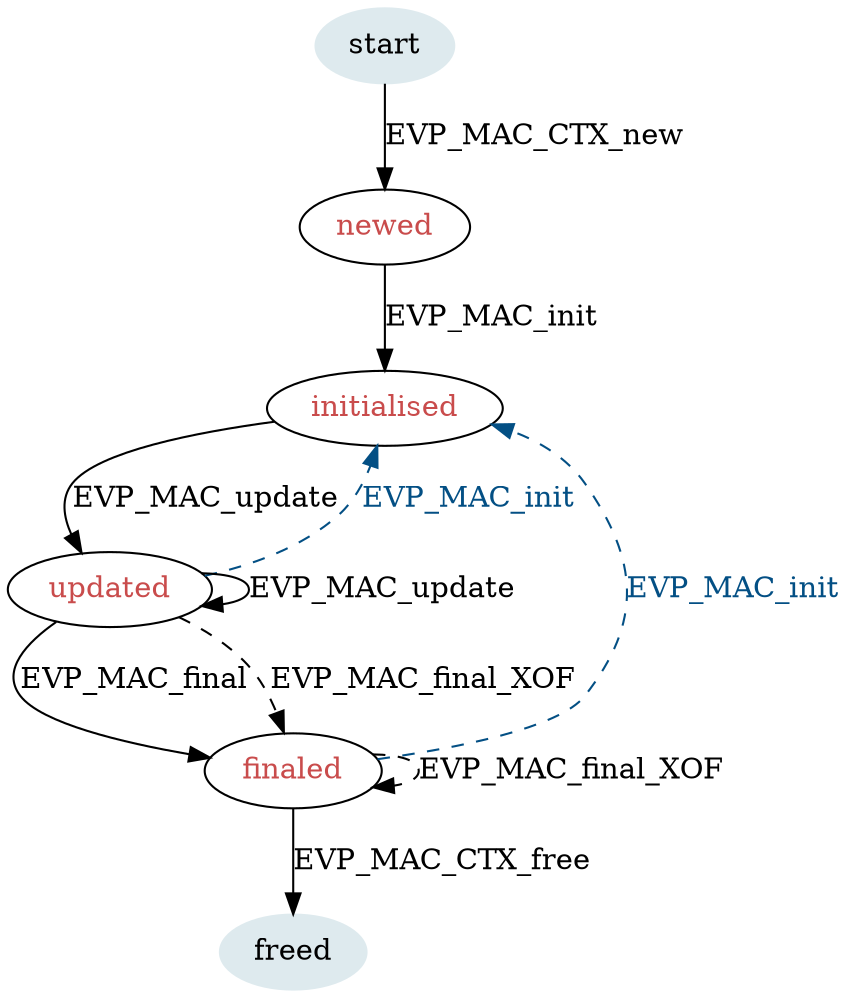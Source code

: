 digraph mac {
    begin [label=start, color="#deeaee", style="filled"];
    newed [fontcolor="#c94c4c", style="solid"];
    initialised [fontcolor="#c94c4c"];
    updated [fontcolor="#c94c4c"];
    finaled [fontcolor="#c94c4c"];
    end [label=freed, color="#deeaee", style="filled"];

    begin -> newed [label="EVP_MAC_CTX_new"];
    newed -> initialised [label="EVP_MAC_init"];
    initialised -> updated [label="EVP_MAC_update"];
    updated -> updated [label="EVP_MAC_update"];
    updated -> finaled [label="EVP_MAC_final"];
    updated -> finaled [label="EVP_MAC_final_XOF", style=dashed];
    finaled -> finaled [label="EVP_MAC_final_XOF", style=dashed];
    finaled -> end [label="EVP_MAC_CTX_free"];
//    updated -> end [label="EVP_MAC_CTX_free", style=dotted,
//                    color="#034f84", fontcolor="#034f84"];
//    initialised -> end [label="EVP_MAC_CTX_free", style=dotted,
//                        color="#034f84", fontcolor="#034f84"];
//    newed -> end [label="EVP_MAC_CTX_free", style=dotted, color="#034f84",
//                  fontcolor="#034f84"];
    updated -> initialised [label="EVP_MAC_init", style=dashed,
                            color="#034f84", fontcolor="#034f84"];
    finaled -> initialised [label="EVP_MAC_init", style=dashed,
                            color="#034f84", fontcolor="#034f84"];
}
 
